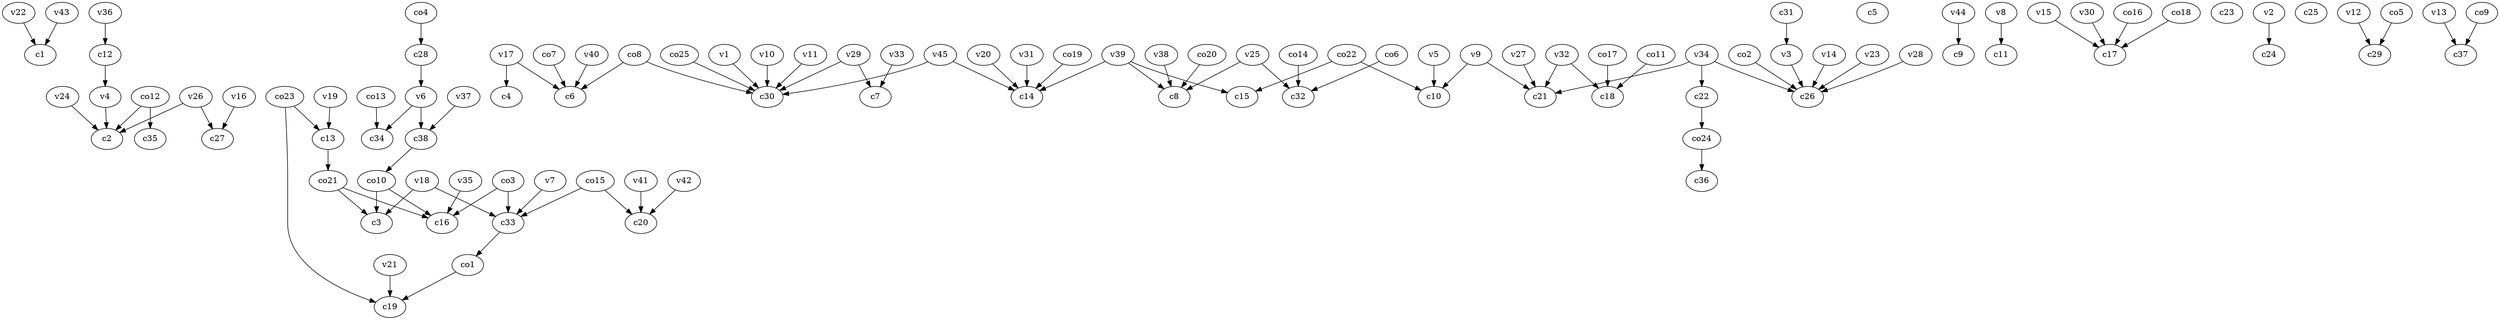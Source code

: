 strict digraph  {
c1;
c2;
c3;
c4;
c5;
c6;
c7;
c8;
c9;
c10;
c11;
c12;
c13;
c14;
c15;
c16;
c17;
c18;
c19;
c20;
c21;
c22;
c23;
c24;
c25;
c26;
c27;
c28;
c29;
c30;
c31;
c32;
c33;
c34;
c35;
c36;
c37;
c38;
v1;
v2;
v3;
v4;
v5;
v6;
v7;
v8;
v9;
v10;
v11;
v12;
v13;
v14;
v15;
v16;
v17;
v18;
v19;
v20;
v21;
v22;
v23;
v24;
v25;
v26;
v27;
v28;
v29;
v30;
v31;
v32;
v33;
v34;
v35;
v36;
v37;
v38;
v39;
v40;
v41;
v42;
v43;
v44;
v45;
co1;
co2;
co3;
co4;
co5;
co6;
co7;
co8;
co9;
co10;
co11;
co12;
co13;
co14;
co15;
co16;
co17;
co18;
co19;
co20;
co21;
co22;
co23;
co24;
co25;
c12 -> v4  [weight=1];
c13 -> co21  [weight=1];
c22 -> co24  [weight=1];
c28 -> v6  [weight=1];
c31 -> v3  [weight=1];
c33 -> co1  [weight=1];
c38 -> co10  [weight=1];
v1 -> c30  [weight=1];
v2 -> c24  [weight=1];
v3 -> c26  [weight=1];
v4 -> c2  [weight=1];
v5 -> c10  [weight=1];
v6 -> c38  [weight=1];
v6 -> c34  [weight=1];
v7 -> c33  [weight=1];
v8 -> c11  [weight=1];
v9 -> c21  [weight=1];
v9 -> c10  [weight=1];
v10 -> c30  [weight=1];
v11 -> c30  [weight=1];
v12 -> c29  [weight=1];
v13 -> c37  [weight=1];
v14 -> c26  [weight=1];
v15 -> c17  [weight=1];
v16 -> c27  [weight=1];
v17 -> c6  [weight=1];
v17 -> c4  [weight=1];
v18 -> c3  [weight=1];
v18 -> c33  [weight=1];
v19 -> c13  [weight=1];
v20 -> c14  [weight=1];
v21 -> c19  [weight=1];
v22 -> c1  [weight=1];
v23 -> c26  [weight=1];
v24 -> c2  [weight=1];
v25 -> c8  [weight=1];
v25 -> c32  [weight=1];
v26 -> c2  [weight=1];
v26 -> c27  [weight=1];
v27 -> c21  [weight=1];
v28 -> c26  [weight=1];
v29 -> c30  [weight=1];
v29 -> c7  [weight=1];
v30 -> c17  [weight=1];
v31 -> c14  [weight=1];
v32 -> c18  [weight=1];
v32 -> c21  [weight=1];
v33 -> c7  [weight=1];
v34 -> c21  [weight=1];
v34 -> c26  [weight=1];
v34 -> c22  [weight=1];
v35 -> c16  [weight=1];
v36 -> c12  [weight=1];
v37 -> c38  [weight=1];
v38 -> c8  [weight=1];
v39 -> c14  [weight=1];
v39 -> c15  [weight=1];
v39 -> c8  [weight=1];
v40 -> c6  [weight=1];
v41 -> c20  [weight=1];
v42 -> c20  [weight=1];
v43 -> c1  [weight=1];
v44 -> c9  [weight=1];
v45 -> c14  [weight=1];
v45 -> c30  [weight=1];
co1 -> c19  [weight=1];
co2 -> c26  [weight=1];
co3 -> c16  [weight=1];
co3 -> c33  [weight=1];
co4 -> c28  [weight=1];
co5 -> c29  [weight=1];
co6 -> c32  [weight=1];
co7 -> c6  [weight=1];
co8 -> c30  [weight=1];
co8 -> c6  [weight=1];
co9 -> c37  [weight=1];
co10 -> c16  [weight=1];
co10 -> c3  [weight=1];
co11 -> c18  [weight=1];
co12 -> c35  [weight=1];
co12 -> c2  [weight=1];
co13 -> c34  [weight=1];
co14 -> c32  [weight=1];
co15 -> c33  [weight=1];
co15 -> c20  [weight=1];
co16 -> c17  [weight=1];
co17 -> c18  [weight=1];
co18 -> c17  [weight=1];
co19 -> c14  [weight=1];
co20 -> c8  [weight=1];
co21 -> c3  [weight=1];
co21 -> c16  [weight=1];
co22 -> c15  [weight=1];
co22 -> c10  [weight=1];
co23 -> c19  [weight=1];
co23 -> c13  [weight=1];
co24 -> c36  [weight=1];
co25 -> c30  [weight=1];
}
